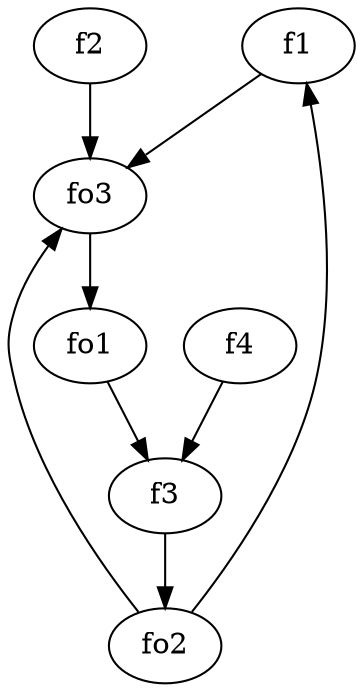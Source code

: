 strict digraph  {
f1;
f2;
f3;
f4;
fo1;
fo2;
fo3;
f1 -> fo3  [weight=2];
f2 -> fo3  [weight=2];
f3 -> fo2  [weight=2];
f4 -> f3  [weight=2];
fo1 -> f3  [weight=2];
fo2 -> fo3  [weight=2];
fo2 -> f1  [weight=2];
fo3 -> fo1  [weight=2];
}
